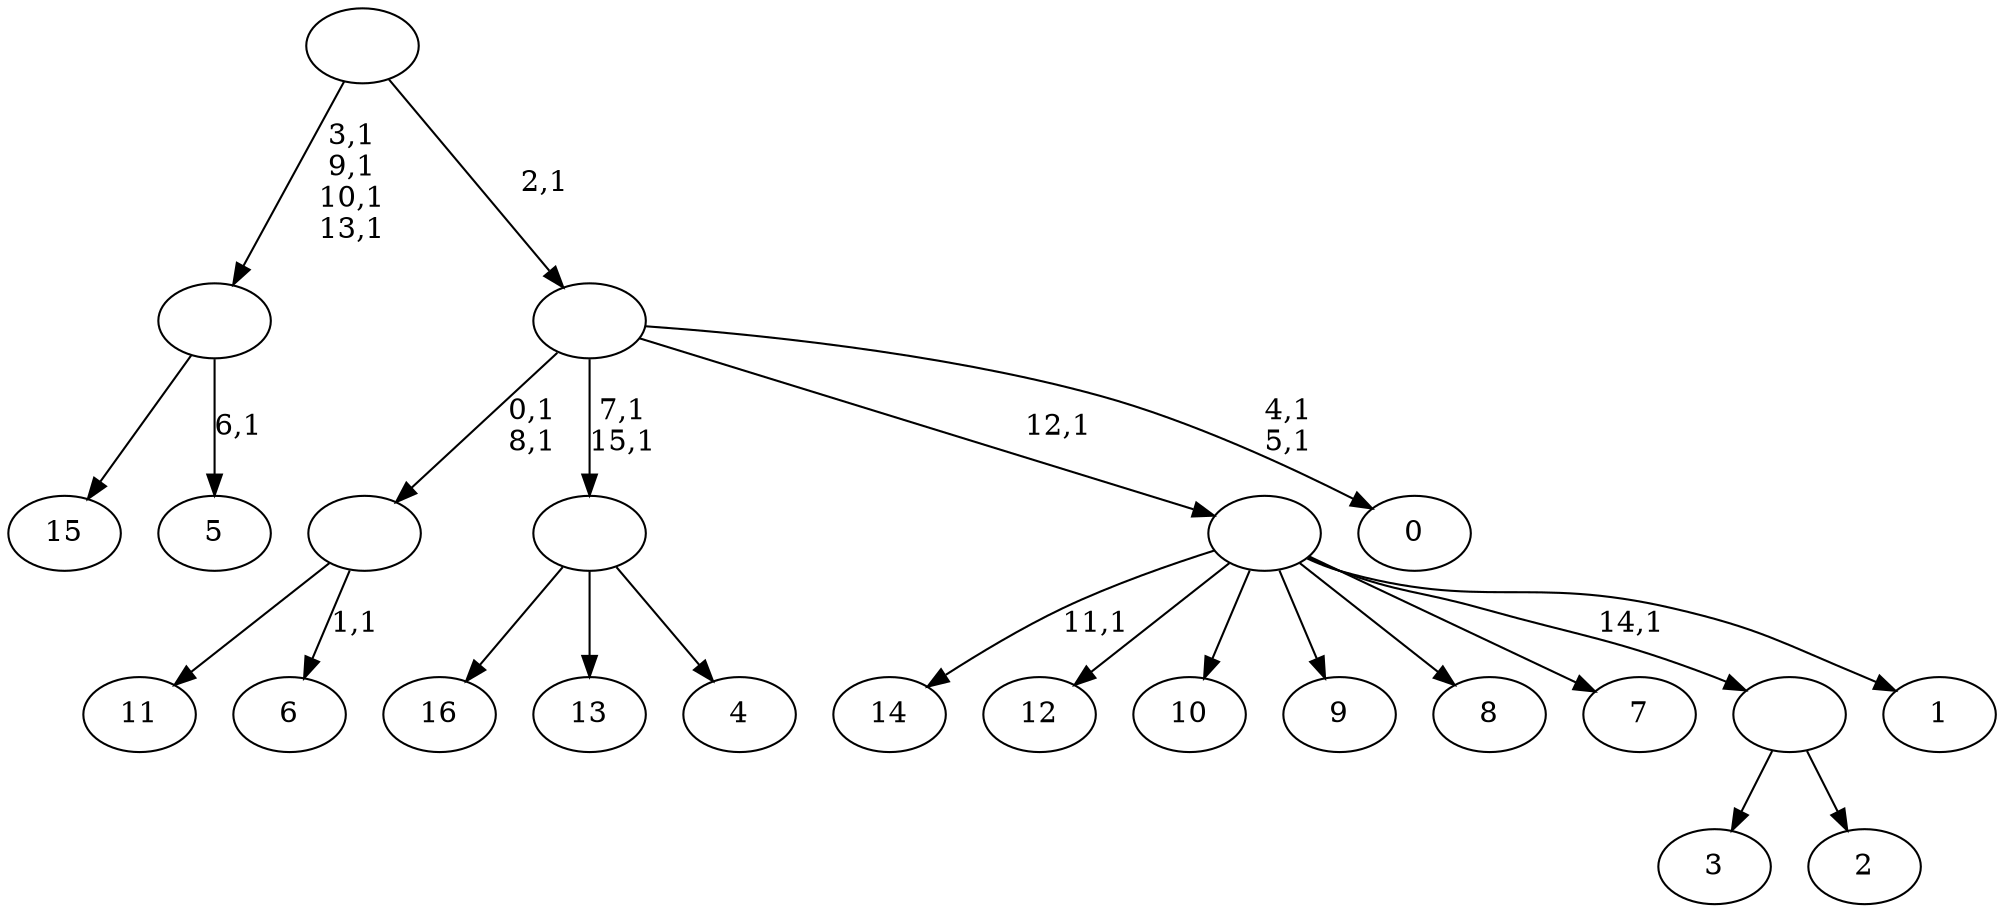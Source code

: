 digraph T {
	33 [label="16"]
	32 [label="15"]
	31 [label="14"]
	29 [label="13"]
	28 [label="12"]
	27 [label="11"]
	26 [label="10"]
	25 [label="9"]
	24 [label="8"]
	23 [label="7"]
	22 [label="6"]
	20 [label=""]
	18 [label="5"]
	16 [label=""]
	12 [label="4"]
	11 [label=""]
	9 [label="3"]
	8 [label="2"]
	7 [label=""]
	6 [label="1"]
	5 [label=""]
	4 [label="0"]
	1 [label=""]
	0 [label=""]
	20 -> 22 [label="1,1"]
	20 -> 27 [label=""]
	16 -> 18 [label="6,1"]
	16 -> 32 [label=""]
	11 -> 33 [label=""]
	11 -> 29 [label=""]
	11 -> 12 [label=""]
	7 -> 9 [label=""]
	7 -> 8 [label=""]
	5 -> 31 [label="11,1"]
	5 -> 28 [label=""]
	5 -> 26 [label=""]
	5 -> 25 [label=""]
	5 -> 24 [label=""]
	5 -> 23 [label=""]
	5 -> 7 [label="14,1"]
	5 -> 6 [label=""]
	1 -> 4 [label="4,1\n5,1"]
	1 -> 11 [label="7,1\n15,1"]
	1 -> 20 [label="0,1\n8,1"]
	1 -> 5 [label="12,1"]
	0 -> 16 [label="3,1\n9,1\n10,1\n13,1"]
	0 -> 1 [label="2,1"]
}
